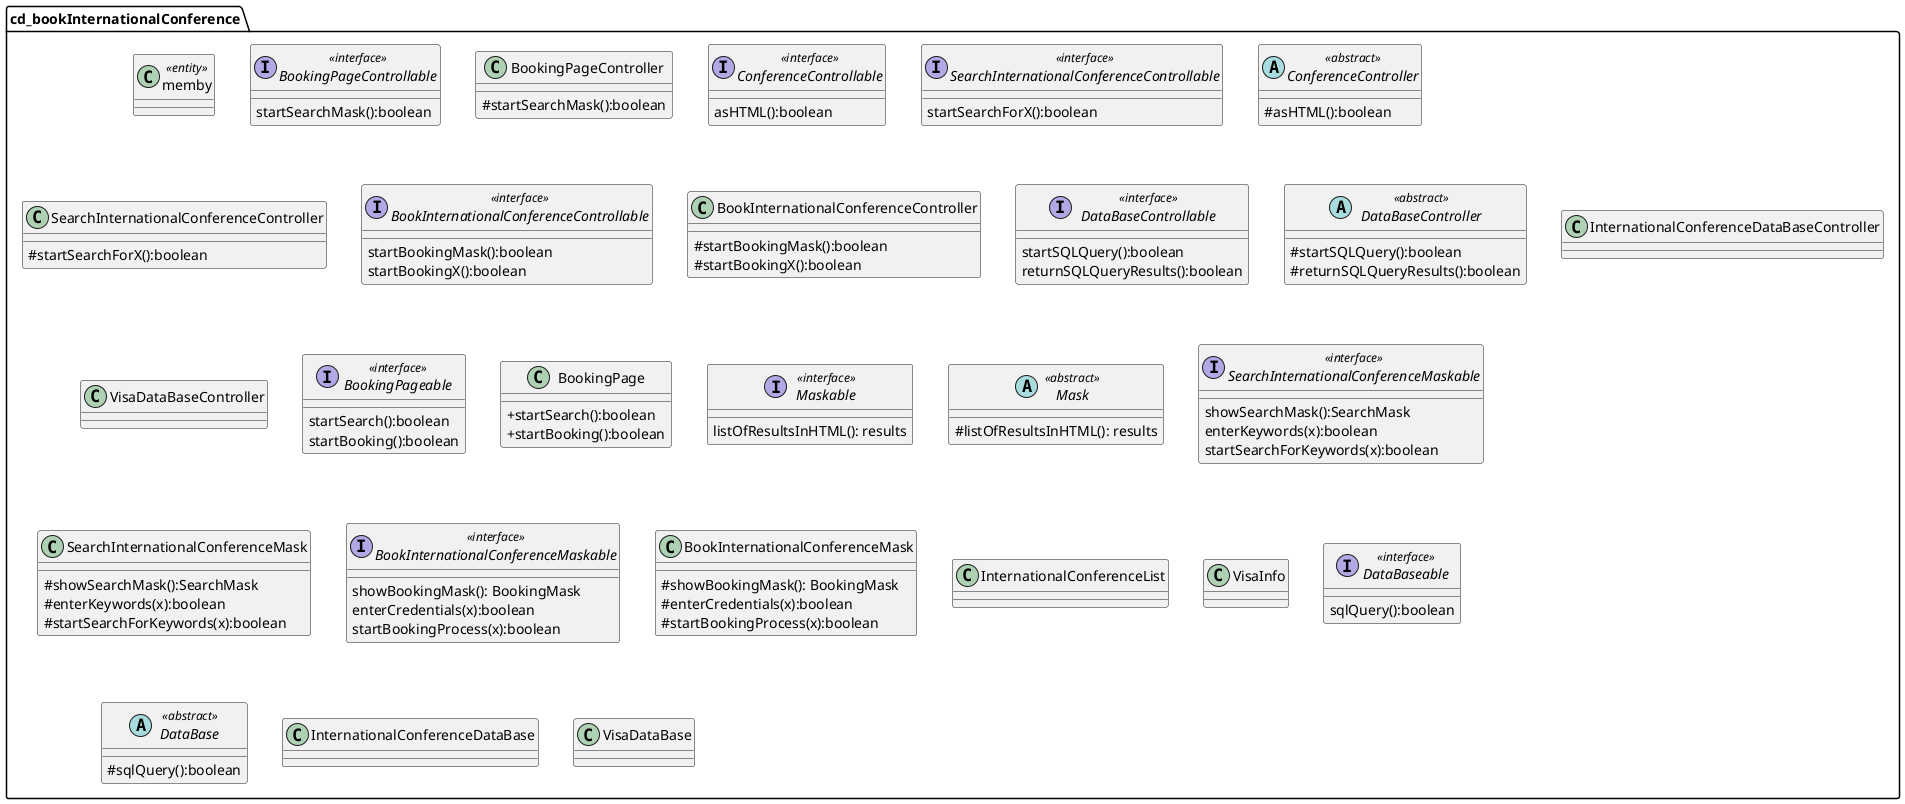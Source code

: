 @startuml
skinparam classAttributeIconSize 0

package cd_bookInternationalConference {


    class memby {
    }


    interface BookingPageControllable {
        startSearchMask():boolean
    }

    class BookingPageController{
        #startSearchMask():boolean
    }


    interface ConferenceControllable {
        asHTML():boolean
    }

    interface SearchInternationalConferenceControllable {
        startSearchForX():boolean
    }

    abstract class ConferenceController {
        #asHTML():boolean
    }

    class SearchInternationalConferenceController {
        #startSearchForX():boolean
    }


    interface BookInternationalConferenceControllable {
        startBookingMask():boolean
        startBookingX():boolean
    }

    class BookInternationalConferenceController {
        #startBookingMask():boolean
        #startBookingX():boolean
    }


    interface DataBaseControllable {
        startSQLQuery():boolean
        returnSQLQueryResults():boolean
    }

    abstract class DataBaseController {
        #startSQLQuery():boolean
        #returnSQLQueryResults():boolean
    }

    class InternationalConferenceDataBaseController {
    }

    class VisaDataBaseController {
    }


    interface BookingPageable {
        startSearch():boolean
        startBooking():boolean
    }

    class BookingPage {
        +startSearch():boolean
        +startBooking():boolean
    }


    interface Maskable {
        listOfResultsInHTML(): results
    }

    abstract class Mask {
        #listOfResultsInHTML(): results
    }

    interface SearchInternationalConferenceMaskable {
        showSearchMask():SearchMask
        enterKeywords(x):boolean
        startSearchForKeywords(x):boolean
    }

    class SearchInternationalConferenceMask {
        #showSearchMask():SearchMask
        #enterKeywords(x):boolean
        #startSearchForKeywords(x):boolean
    }

    interface BookInternationalConferenceMaskable {
        showBookingMask(): BookingMask
        enterCredentials(x):boolean
        startBookingProcess(x):boolean
    }

    class BookInternationalConferenceMask {
        #showBookingMask(): BookingMask
        #enterCredentials(x):boolean
        #startBookingProcess(x):boolean
    }



    class InternationalConferenceList {
    }

    class VisaInfo {
    }


    interface DataBaseable {
        sqlQuery():boolean
    }

    abstract class DataBase {
        #sqlQuery():boolean
    }

    class InternationalConferenceDataBase {
    }

    class VisaDataBase {
    }


    memby <<entity>>
    BookingPageControllable <<interface>>
    ConferenceControllable <<interface>>
    SearchInternationalConferenceControllable <<interface>>
    BookInternationalConferenceControllable <<interface>>
    DataBaseControllable <<interface>>
    BookingPageable <<interface>>
    Maskable <<interface>>
    SearchInternationalConferenceMaskable <<interface>>
    BookInternationalConferenceMaskable <<interface>>
    DataBaseable <<interface>>
    ConferenceController <<abstract>>
    DataBaseController <<abstract>>
    Mask <<abstract>>
    DataBase <<abstract>>










}
@enduml